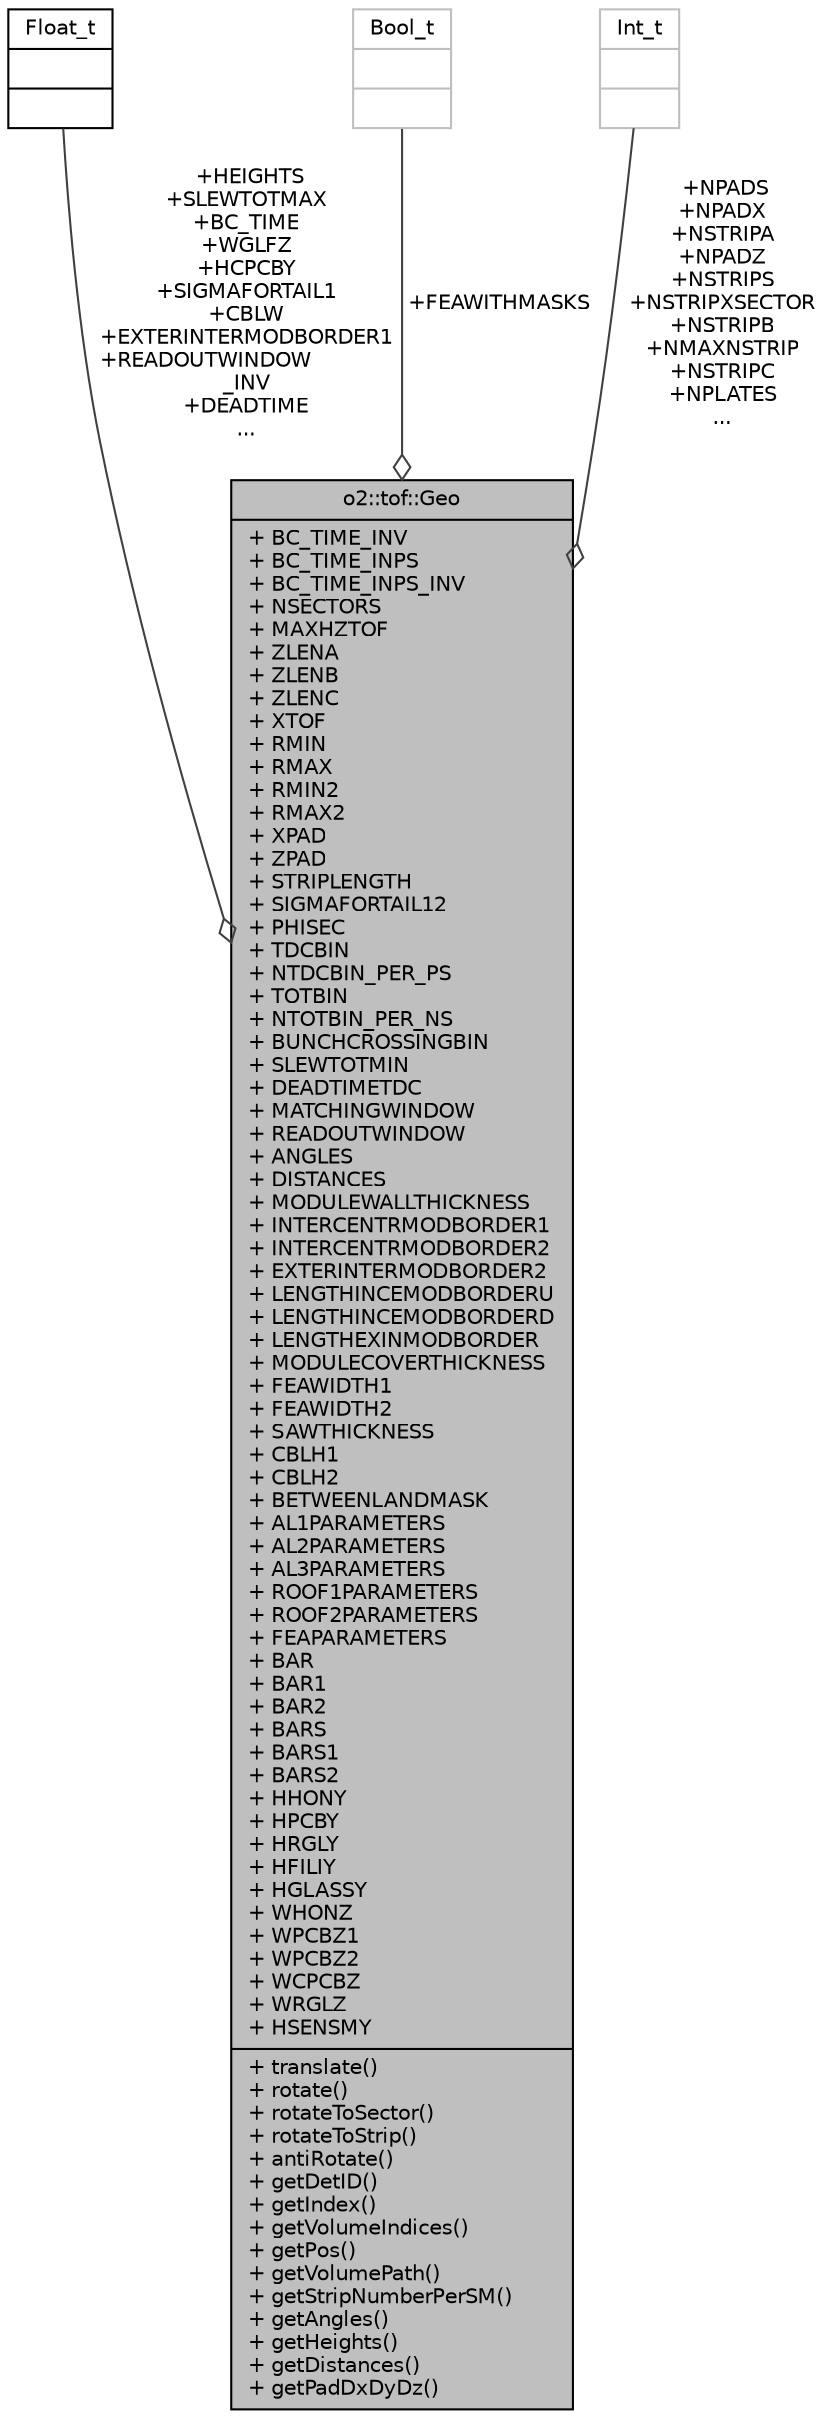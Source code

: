 digraph "o2::tof::Geo"
{
 // INTERACTIVE_SVG=YES
  bgcolor="transparent";
  edge [fontname="Helvetica",fontsize="10",labelfontname="Helvetica",labelfontsize="10"];
  node [fontname="Helvetica",fontsize="10",shape=record];
  Node1 [label="{o2::tof::Geo\n|+ BC_TIME_INV\l+ BC_TIME_INPS\l+ BC_TIME_INPS_INV\l+ NSECTORS\l+ MAXHZTOF\l+ ZLENA\l+ ZLENB\l+ ZLENC\l+ XTOF\l+ RMIN\l+ RMAX\l+ RMIN2\l+ RMAX2\l+ XPAD\l+ ZPAD\l+ STRIPLENGTH\l+ SIGMAFORTAIL12\l+ PHISEC\l+ TDCBIN\l+ NTDCBIN_PER_PS\l+ TOTBIN\l+ NTOTBIN_PER_NS\l+ BUNCHCROSSINGBIN\l+ SLEWTOTMIN\l+ DEADTIMETDC\l+ MATCHINGWINDOW\l+ READOUTWINDOW\l+ ANGLES\l+ DISTANCES\l+ MODULEWALLTHICKNESS\l+ INTERCENTRMODBORDER1\l+ INTERCENTRMODBORDER2\l+ EXTERINTERMODBORDER2\l+ LENGTHINCEMODBORDERU\l+ LENGTHINCEMODBORDERD\l+ LENGTHEXINMODBORDER\l+ MODULECOVERTHICKNESS\l+ FEAWIDTH1\l+ FEAWIDTH2\l+ SAWTHICKNESS\l+ CBLH1\l+ CBLH2\l+ BETWEENLANDMASK\l+ AL1PARAMETERS\l+ AL2PARAMETERS\l+ AL3PARAMETERS\l+ ROOF1PARAMETERS\l+ ROOF2PARAMETERS\l+ FEAPARAMETERS\l+ BAR\l+ BAR1\l+ BAR2\l+ BARS\l+ BARS1\l+ BARS2\l+ HHONY\l+ HPCBY\l+ HRGLY\l+ HFILIY\l+ HGLASSY\l+ WHONZ\l+ WPCBZ1\l+ WPCBZ2\l+ WCPCBZ\l+ WRGLZ\l+ HSENSMY\l|+ translate()\l+ rotate()\l+ rotateToSector()\l+ rotateToStrip()\l+ antiRotate()\l+ getDetID()\l+ getIndex()\l+ getVolumeIndices()\l+ getPos()\l+ getVolumePath()\l+ getStripNumberPerSM()\l+ getAngles()\l+ getHeights()\l+ getDistances()\l+ getPadDxDyDz()\l}",height=0.2,width=0.4,color="black", fillcolor="grey75", style="filled" fontcolor="black"];
  Node2 -> Node1 [color="grey25",fontsize="10",style="solid",label=" +HEIGHTS\n+SLEWTOTMAX\n+BC_TIME\n+WGLFZ\n+HCPCBY\n+SIGMAFORTAIL1\n+CBLW\n+EXTERINTERMODBORDER1\n+READOUTWINDOW\l_INV\n+DEADTIME\n..." ,arrowhead="odiamond",fontname="Helvetica"];
  Node2 [label="{Float_t\n||}",height=0.2,width=0.4,color="black",URL="$d9/d7d/classFloat__t.html"];
  Node3 -> Node1 [color="grey25",fontsize="10",style="solid",label=" +FEAWITHMASKS" ,arrowhead="odiamond",fontname="Helvetica"];
  Node3 [label="{Bool_t\n||}",height=0.2,width=0.4,color="grey75"];
  Node4 -> Node1 [color="grey25",fontsize="10",style="solid",label=" +NPADS\n+NPADX\n+NSTRIPA\n+NPADZ\n+NSTRIPS\n+NSTRIPXSECTOR\n+NSTRIPB\n+NMAXNSTRIP\n+NSTRIPC\n+NPLATES\n..." ,arrowhead="odiamond",fontname="Helvetica"];
  Node4 [label="{Int_t\n||}",height=0.2,width=0.4,color="grey75"];
}
